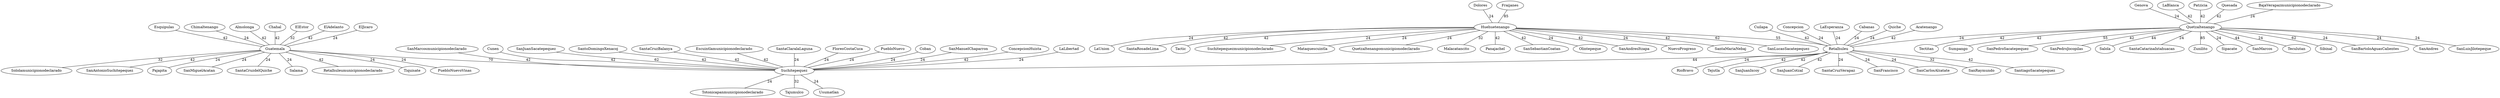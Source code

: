 graph G {
Quetzaltenango--SanPedroSacatepequez[label="55"];
Suchitepequez--Totonicapanmunicipionodeclarado[label="24"];
Quiche--Retalhuleu[label="24"];
ConcepcionHuista--Suchitepequez[label="42"];
Guatemala--Retalhuleumunicipionodeclarado[label="42"];
Huehuetenango--SantaRosadeLima[label="42"];
Huehuetenango--Tactic[label="42"];
Retalhuleu--Suchitepequez[label="44"];
Retalhuleu--SanRaymundo[label="32"];
Retalhuleu--SantiagoSacatepequez[label="42"];
Acatenango--Retalhuleu[label="42"];
Cuilapa--Retalhuleu[label="42"];
Concepcion--Retalhuleu[label="24"];
Quetzaltenango--Retalhuleu[label="24"];
LaEsperanza--Retalhuleu[label="24"];
Retalhuleu--RioBravo[label="24"];
Retalhuleu--Tejutla[label="42"];
Huehuetenango--Retalhuleu[label="55"];
Retalhuleu--SanJuanIxcoy[label="42"];
Retalhuleu--SanJuanCotzal[label="42"];
Retalhuleu--SantaCruzVerapaz[label="24"];
Retalhuleu--SanFrancisco[label="24"];
Cabanas--Retalhuleu[label="24"];
Retalhuleu--SanCarlosAlzatate[label="24"];
Quetzaltenango--SanPedroJocopilas[label="42"];
Huehuetenango--Suchitepequezmunicipionodeclarado[label="24"];
Quetzaltenango--Salola[label="44"];
ElJicaro--Guatemala[label="24"];
Huehuetenango--Mataquescuintla[label="24"];
Esquipulas--Guatemala[label="42"];
Guatemala--Suchitepequez[label="70"];
Chimaltenango--Guatemala[label="24"];
Guatemala--Tiquisate[label="24"];
Guatemala--PuebloNuevoVinas[label="24"];
Guatemala--Sololamunicipionodeclarado[label="32"];
Almolonga--Guatemala[label="42"];
Guatemala--SanAntonioSuchitepequez[label="42"];
Guatemala--Pajapita[label="24"];
Guatemala--SanMiguelAcatan[label="24"];
Guatemala--SantaCruzdelQuiche[label="24"];
Guatemala--Salama[label="24"];
Chahal--Guatemala[label="42"];
ElEstor--Guatemala[label="32"];
ElAdelanto--Guatemala[label="42"];
Fraijanes--Huehuetenango[label="85"];
Quetzaltenango--SantaCatarinaIxtahuacan[label="24"];
LaLibertad--Suchitepequez[label="24"];
Quetzaltenango--Zunilito[label="85"];
SanMarcosmunicipionodeclarado--Suchitepequez[label="42"];
Quetzaltenango--Sipacate[label="24"];
Cunen--Suchitepequez[label="42"];
SanJuanSacatepequez--Suchitepequez[label="62"];
SantoDomingoXenacoj--Suchitepequez[label="42"];
SantaCruzBalanya--Suchitepequez[label="42"];
Escuintlamunicipionodeclarado--Suchitepequez[label="42"];
SantaClaralaLaguna--Suchitepequez[label="24"];
FloresCostaCuca--Suchitepequez[label="24"];
PuebloNuevo--Suchitepequez[label="24"];
Suchitepequez--Tajumulco[label="32"];
Coban--Suchitepequez[label="24"];
Suchitepequez--Usumatlan[label="24"];
SanManuelChaparron--Suchitepequez[label="24"];
Quesada--Quetzaltenango[label="42"];
Quetzaltenango--SanMarcos[label="44"];
Huehuetenango--Quetzaltenangomunicipionodeclarado[label="24"];
BajaVerapazmunicipionodeclarado--Quetzaltenango[label="24"];
Quetzaltenango--Teculutan[label="24"];
Huehuetenango--Malacatancito[label="32"];
Huehuetenango--Panajachel[label="42"];
Genova--Quetzaltenango[label="24"];
Dolores--Huehuetenango[label="24"];
Quetzaltenango--Sibinal[label="62"];
Quetzaltenango--SanBartoloAguasCalientes[label="24"];
Huehuetenango--SanSebastianCoatan[label="42"];
Huehuetenango--Olintepeque[label="24"];
Quetzaltenango--SanAndres[label="24"];
Huehuetenango--SanAndresItzapa[label="42"];
LaBlanca--Quetzaltenango[label="42"];
Quetzaltenango--SanLuisJilotepeque[label="24"];
Quetzaltenango--Tectitan[label="42"];
Quetzaltenango--Sumpango[label="42"];
Huehuetenango--NuevoProgreso[label="24"];
Huehuetenango--SantaMariaNebaj[label="42"];
Huehuetenango--SanLucasSacatepequez[label="62"];
Huehuetenango--LaUnion[label="24"];
Patzicia--Quetzaltenango[label="42"];
}
